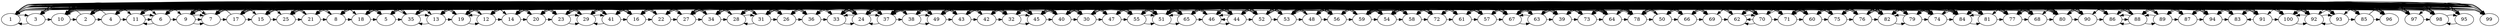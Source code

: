 // The Round Graph
digraph "1_malla_pri" {
	1 [label=1]
	2 [label=2]
	3 [label=3]
	4 [label=4]
	5 [label=5]
	6 [label=6]
	7 [label=7]
	8 [label=8]
	9 [label=9]
	10 [label=10]
	11 [label=11]
	12 [label=12]
	13 [label=13]
	14 [label=14]
	15 [label=15]
	16 [label=16]
	17 [label=17]
	18 [label=18]
	19 [label=19]
	20 [label=20]
	21 [label=21]
	22 [label=22]
	23 [label=23]
	24 [label=24]
	25 [label=25]
	26 [label=26]
	27 [label=27]
	28 [label=28]
	29 [label=29]
	30 [label=30]
	31 [label=31]
	32 [label=32]
	33 [label=33]
	34 [label=34]
	35 [label=35]
	36 [label=36]
	37 [label=37]
	38 [label=38]
	39 [label=39]
	40 [label=40]
	41 [label=41]
	42 [label=42]
	43 [label=43]
	44 [label=44]
	45 [label=45]
	46 [label=46]
	47 [label=47]
	48 [label=48]
	49 [label=49]
	50 [label=50]
	51 [label=51]
	52 [label=52]
	53 [label=53]
	54 [label=54]
	55 [label=55]
	56 [label=56]
	57 [label=57]
	58 [label=58]
	59 [label=59]
	60 [label=60]
	61 [label=61]
	62 [label=62]
	63 [label=63]
	64 [label=64]
	65 [label=65]
	66 [label=66]
	67 [label=67]
	68 [label=68]
	69 [label=69]
	70 [label=70]
	71 [label=71]
	72 [label=72]
	73 [label=73]
	74 [label=74]
	75 [label=75]
	76 [label=76]
	77 [label=77]
	78 [label=78]
	79 [label=79]
	80 [label=80]
	81 [label=81]
	82 [label=82]
	83 [label=83]
	84 [label=84]
	85 [label=85]
	86 [label=86]
	87 [label=87]
	88 [label=88]
	89 [label=89]
	90 [label=90]
	91 [label=91]
	92 [label=92]
	93 [label=93]
	94 [label=94]
	95 [label=95]
	96 [label=96]
	97 [label=97]
	98 [label=98]
	99 [label=99]
	100 [label=100]
	5 -> 57 [constraint=false]
	17 -> 25 [constraint=false]
	62 -> 46 [constraint=false]
	89 -> 32 [constraint=false]
	94 -> 70 [constraint=false]
	84 -> 79 [constraint=false]
	3 -> 81 [constraint=false]
	20 -> 11 [constraint=false]
	74 -> 4 [constraint=false]
	55 -> 73 [constraint=false]
	98 -> 87 [constraint=false]
	21 -> 42 [constraint=false]
	54 -> 67 [constraint=false]
	44 -> 40 [constraint=false]
	56 -> 59 [constraint=false]
	33 -> 64 [constraint=false]
	31 -> 28 [constraint=false]
	78 -> 80 [constraint=false]
	63 -> 23 [constraint=false]
	91 -> 75 [constraint=false]
	12 -> 99 [constraint=false]
	85 -> 24 [constraint=false]
	6 -> 15 [constraint=false]
	71 -> 10 [constraint=false]
	58 -> 92 [constraint=false]
	47 -> 57 [constraint=false]
	45 -> 1 [constraint=false]
	38 -> 83 [constraint=false]
	87 -> 71 [constraint=false]
	8 -> 41 [constraint=false]
	12 -> 14 [constraint=false]
	93 -> 86 [constraint=false]
	90 -> 89 [constraint=false]
	52 -> 7 [constraint=false]
	63 -> 39 [constraint=false]
	75 -> 2 [constraint=false]
	42 -> 32 [constraint=false]
	34 -> 10 [constraint=false]
	53 -> 74 [constraint=false]
	76 -> 18 [constraint=false]
	79 -> 96 [constraint=false]
	21 -> 44 [constraint=false]
	51 -> 40 [constraint=false]
	82 -> 3 [constraint=false]
	23 -> 46 [constraint=false]
	49 -> 50 [constraint=false]
	37 -> 85 [constraint=false]
	61 -> 60 [constraint=false]
	28 -> 65 [constraint=false]
	24 -> 97 [constraint=false]
	80 -> 17 [constraint=false]
	30 -> 4 [constraint=false]
	72 -> 35 [constraint=false]
	62 -> 6 [constraint=false]
	94 -> 66 [constraint=false]
	48 -> 68 [constraint=false]
	98 -> 19 [constraint=false]
	7 -> 35 [constraint=false]
	72 -> 74 [constraint=false]
	65 -> 46 [constraint=false]
	3 -> 47 [constraint=false]
	32 -> 15 [constraint=false]
	54 -> 30 [constraint=false]
	40 -> 7 [constraint=false]
	23 -> 44 [constraint=false]
	34 -> 71 [constraint=false]
	87 -> 48 [constraint=false]
	43 -> 74 [constraint=false]
	24 -> 66 [constraint=false]
	86 -> 100 [constraint=false]
	18 -> 27 [constraint=false]
	65 -> 59 [constraint=false]
	84 -> 26 [constraint=false]
	31 -> 61 [constraint=false]
	88 -> 50 [constraint=false]
	52 -> 38 [constraint=false]
	11 -> 83 [constraint=false]
	57 -> 8 [constraint=false]
	5 -> 80 [constraint=false]
	91 -> 79 [constraint=false]
	46 -> 78 [constraint=false]
	98 -> 77 [constraint=false]
	75 -> 9 [constraint=false]
	28 -> 33 [constraint=false]
	38 -> 2 [constraint=false]
	57 -> 49 [constraint=false]
	56 -> 98 [constraint=false]
	89 -> 45 [constraint=false]
	18 -> 55 [constraint=false]
	67 -> 84 [constraint=false]
	47 -> 32 [constraint=false]
	82 -> 62 [constraint=false]
	74 -> 99 [constraint=false]
	97 -> 78 [constraint=false]
	11 -> 21 [constraint=false]
	65 -> 80 [constraint=false]
	14 -> 71 [constraint=false]
	34 -> 6 [constraint=false]
	77 -> 60 [constraint=false]
	96 -> 30 [constraint=false]
	17 -> 40 [constraint=false]
	8 -> 61 [constraint=false]
	85 -> 50 [constraint=false]
	95 -> 13 [constraint=false]
	3 -> 19 [constraint=false]
	41 -> 26 [constraint=false]
	52 -> 88 [constraint=false]
	22 -> 93 [constraint=false]
	12 -> 23 [constraint=false]
	46 -> 86 [constraint=false]
	9 -> 83 [constraint=false]
	29 -> 100 [constraint=false]
	15 -> 25 [constraint=false]
	66 -> 28 [constraint=false]
	79 -> 27 [constraint=false]
	33 -> 64 [constraint=false]
	44 -> 92 [constraint=false]
	90 -> 58 [constraint=false]
	10 -> 53 [constraint=false]
	63 -> 91 [constraint=false]
	7 -> 59 [constraint=false]
	94 -> 75 [constraint=false]
	24 -> 43 [constraint=false]
	31 -> 5 [constraint=false]
	81 -> 39 [constraint=false]
	54 -> 87 [constraint=false]
	42 -> 69 [constraint=false]
	37 -> 51 [constraint=false]
	73 -> 16 [constraint=false]
	4 -> 70 [constraint=false]
	76 -> 35 [constraint=false]
	48 -> 32 [constraint=false]
	58 -> 7 [constraint=false]
	44 -> 94 [constraint=false]
	5 -> 11 [constraint=false]
	3 -> 23 [constraint=false]
	67 -> 95 [constraint=false]
	61 -> 86 [constraint=false]
	40 -> 14 [constraint=false]
	49 -> 6 [constraint=false]
	84 -> 78 [constraint=false]
	13 -> 87 [constraint=false]
	45 -> 74 [constraint=false]
	29 -> 50 [constraint=false]
	39 -> 2 [constraint=false]
	98 -> 88 [constraint=false]
	68 -> 26 [constraint=false]
	47 -> 55 [constraint=false]
	35 -> 93 [constraint=false]
	59 -> 57 [constraint=false]
	27 -> 65 [constraint=false]
	76 -> 92 [constraint=false]
	72 -> 1 [constraint=false]
	54 -> 82 [constraint=false]
	81 -> 38 [constraint=false]
	10 -> 41 [constraint=false]
	66 -> 31 [constraint=false]
	97 -> 4 [constraint=false]
	79 -> 89 [constraint=false]
	46 -> 30 [constraint=false]
	90 -> 75 [constraint=false]
	83 -> 37 [constraint=false]
	34 -> 25 [constraint=false]
	62 -> 28 [constraint=false]
	19 -> 17 [constraint=false]
	73 -> 53 [constraint=false]
	64 -> 56 [constraint=false]
	96 -> 71 [constraint=false]
	100 -> 24 [constraint=false]
	52 -> 85 [constraint=false]
	16 -> 15 [constraint=false]
	20 -> 51 [constraint=false]
	36 -> 91 [constraint=false]
	60 -> 77 [constraint=false]
	9 -> 42 [constraint=false]
	52 -> 33 [constraint=false]
	65 -> 20 [constraint=false]
	91 -> 56 [constraint=false]
	71 -> 40 [constraint=false]
	64 -> 97 [constraint=false]
	86 -> 45 [constraint=false]
	60 -> 75 [constraint=false]
	23 -> 69 [constraint=false]
	35 -> 85 [constraint=false]
	43 -> 17 [constraint=false]
	3 -> 90 [constraint=false]
	25 -> 94 [constraint=false]
	14 -> 82 [constraint=false]
	22 -> 80 [constraint=false]
	27 -> 65 [constraint=false]
	19 -> 66 [constraint=false]
	61 -> 83 [constraint=false]
	47 -> 84 [constraint=false]
	30 -> 45 [constraint=false]
	10 -> 2 [constraint=false]
	5 -> 36 [constraint=false]
	38 -> 12 [constraint=false]
	9 -> 7 [constraint=false]
	92 -> 16 [constraint=false]
	1 -> 34 [constraint=false]
	44 -> 41 [constraint=false]
	97 -> 29 [constraint=false]
	51 -> 18 [constraint=false]
	33 -> 11 [constraint=false]
	95 -> 93 [constraint=false]
	68 -> 59 [constraint=false]
	98 -> 48 [constraint=false]
	55 -> 37 [constraint=false]
	78 -> 8 [constraint=false]
	20 -> 86 [constraint=false]
	24 -> 39 [constraint=false]
	52 -> 53 [constraint=false]
	79 -> 96 [constraint=false]
	57 -> 54 [constraint=false]
	88 -> 50 [constraint=false]
	21 -> 62 [constraint=false]
	40 -> 46 [constraint=false]
	63 -> 99 [constraint=false]
	27 -> 95 [constraint=false]
	5 -> 65 [constraint=false]
	85 -> 40 [constraint=false]
	52 -> 63 [constraint=false]
	99 -> 73 [constraint=false]
	70 -> 49 [constraint=false]
	89 -> 67 [constraint=false]
	54 -> 31 [constraint=false]
	9 -> 81 [constraint=false]
	66 -> 69 [constraint=false]
	72 -> 62 [constraint=false]
	61 -> 41 [constraint=false]
	15 -> 82 [constraint=false]
	10 -> 35 [constraint=false]
	30 -> 47 [constraint=false]
	64 -> 55 [constraint=false]
	1 -> 14 [constraint=false]
	2 -> 51 [constraint=false]
	32 -> 8 [constraint=false]
	6 -> 44 [constraint=false]
	17 -> 36 [constraint=false]
	76 -> 39 [constraint=false]
	86 -> 56 [constraint=false]
	3 -> 75 [constraint=false]
	98 -> 9 [constraint=false]
	56 -> 14 [constraint=false]
	49 -> 82 [constraint=false]
	78 -> 61 [constraint=false]
	54 -> 5 [constraint=false]
	72 -> 67 [constraint=false]
	26 -> 39 [constraint=false]
	89 -> 62 [constraint=false]
	65 -> 52 [constraint=false]
	44 -> 73 [constraint=false]
	34 -> 68 [constraint=false]
	40 -> 23 [constraint=false]
	80 -> 50 [constraint=false]
	27 -> 41 [constraint=false]
	69 -> 2 [constraint=false]
	92 -> 87 [constraint=false]
	77 -> 84 [constraint=false]
	22 -> 36 [constraint=false]
	35 -> 71 [constraint=false]
	20 -> 4 [constraint=false]
	46 -> 1 [constraint=false]
	66 -> 19 [constraint=false]
	58 -> 45 [constraint=false]
	67 -> 56 [constraint=false]
	16 -> 9 [constraint=false]
	17 -> 20 [constraint=false]
	94 -> 63 [constraint=false]
	78 -> 76 [constraint=false]
	54 -> 30 [constraint=false]
	27 -> 97 [constraint=false]
	32 -> 51 [constraint=false]
	91 -> 45 [constraint=false]
	58 -> 28 [constraint=false]
	22 -> 66 [constraint=false]
	81 -> 93 [constraint=false]
	70 -> 46 [constraint=false]
	18 -> 57 [constraint=false]
	99 -> 41 [constraint=false]
	74 -> 48 [constraint=false]
	75 -> 84 [constraint=false]
	35 -> 89 [constraint=false]
	6 -> 49 [constraint=false]
	31 -> 43 [constraint=false]
	100 -> 5 [constraint=false]
	29 -> 72 [constraint=false]
	40 -> 69 [constraint=false]
	33 -> 7 [constraint=false]
	38 -> 52 [constraint=false]
	59 -> 98 [constraint=false]
	10 -> 13 [constraint=false]
	64 -> 80 [constraint=false]
	23 -> 71 [constraint=false]
	11 -> 37 [constraint=false]
	65 -> 88 [constraint=false]
	42 -> 3 [constraint=false]
	53 -> 83 [constraint=false]
	14 -> 24 [constraint=false]
	12 -> 2 [constraint=false]
	82 -> 73 [constraint=false]
	61 -> 79 [constraint=false]
	26 -> 47 [constraint=false]
	44 -> 1 [constraint=false]
	90 -> 19 [constraint=false]
	50 -> 95 [constraint=false]
	55 -> 92 [constraint=false]
	87 -> 68 [constraint=false]
	39 -> 96 [constraint=false]
	8 -> 4 [constraint=false]
	36 -> 62 [constraint=false]
	60 -> 34 [constraint=false]
	46 -> 19 [constraint=false]
	60 -> 44 [constraint=false]
	88 -> 100 [constraint=false]
	3 -> 41 [constraint=false]
	24 -> 53 [constraint=false]
	13 -> 35 [constraint=false]
	74 -> 73 [constraint=false]
	45 -> 40 [constraint=false]
	9 -> 32 [constraint=false]
	16 -> 70 [constraint=false]
	98 -> 63 [constraint=false]
	97 -> 87 [constraint=false]
	10 -> 72 [constraint=false]
	28 -> 6 [constraint=false]
	56 -> 64 [constraint=false]
	30 -> 54 [constraint=false]
	99 -> 1 [constraint=false]
	92 -> 86 [constraint=false]
	79 -> 31 [constraint=false]
	82 -> 36 [constraint=false]
	42 -> 52 [constraint=false]
	5 -> 71 [constraint=false]
	2 -> 39 [constraint=false]
	65 -> 94 [constraint=false]
	76 -> 84 [constraint=false]
	39 -> 92 [constraint=false]
	83 -> 4 [constraint=false]
	71 -> 29 [constraint=false]
	56 -> 22 [constraint=false]
	35 -> 98 [constraint=false]
	3 -> 69 [constraint=false]
	94 -> 38 [constraint=false]
	86 -> 6 [constraint=false]
	41 -> 36 [constraint=false]
	16 -> 28 [constraint=false]
	95 -> 55 [constraint=false]
	52 -> 11 [constraint=false]
	58 -> 91 [constraint=false]
	46 -> 89 [constraint=false]
	2 -> 26 [constraint=false]
	13 -> 68 [constraint=false]
	73 -> 27 [constraint=false]
	51 -> 72 [constraint=false]
	90 -> 32 [constraint=false]
	53 -> 97 [constraint=false]
	54 -> 77 [constraint=false]
	76 -> 47 [constraint=false]
	81 -> 67 [constraint=false]
	44 -> 25 [constraint=false]
	30 -> 63 [constraint=false]
	37 -> 61 [constraint=false]
	40 -> 65 [constraint=false]
	79 -> 44 [constraint=false]
	46 -> 96 [constraint=false]
	75 -> 3 [constraint=false]
	37 -> 66 [constraint=false]
	57 -> 35 [constraint=false]
	1 -> 16 [constraint=false]
	65 -> 19 [constraint=false]
	80 -> 18 [constraint=false]
	27 -> 47 [constraint=false]
	55 -> 87 [constraint=false]
	67 -> 14 [constraint=false]
	73 -> 59 [constraint=false]
	78 -> 60 [constraint=false]
	12 -> 10 [constraint=false]
	62 -> 49 [constraint=false]
	1 -> 41 [constraint=false]
	31 -> 33 [constraint=false]
	4 -> 65 [constraint=false]
	3 -> 29 [constraint=false]
	73 -> 59 [constraint=false]
	64 -> 94 [constraint=false]
	47 -> 25 [constraint=false]
	31 -> 88 [constraint=false]
	64 -> 7 [constraint=false]
	95 -> 42 [constraint=false]
	82 -> 28 [constraint=false]
	46 -> 84 [constraint=false]
	37 -> 34 [constraint=false]
	59 -> 98 [constraint=false]
	99 -> 87 [constraint=false]
	96 -> 71 [constraint=false]
	13 -> 41 [constraint=false]
	89 -> 72 [constraint=false]
	76 -> 83 [constraint=false]
	6 -> 81 [constraint=false]
	24 -> 85 [constraint=false]
	23 -> 15 [constraint=false]
	4 -> 51 [constraint=false]
	45 -> 44 [constraint=false]
	35 -> 60 [constraint=false]
	58 -> 78 [constraint=false]
	94 -> 90 [constraint=false]
	17 -> 55 [constraint=false]
	59 -> 78 [constraint=false]
	31 -> 71 [constraint=false]
	82 -> 2 [constraint=false]
	45 -> 10 [constraint=false]
	12 -> 70 [constraint=false]
	43 -> 29 [constraint=false]
	72 -> 24 [constraint=false]
	69 -> 32 [constraint=false]
	40 -> 77 [constraint=false]
	91 -> 14 [constraint=false]
	17 -> 99 [constraint=false]
	7 -> 51 [constraint=false]
	38 -> 49 [constraint=false]
	58 -> 96 [constraint=false]
	92 -> 3 [constraint=false]
	89 -> 87 [constraint=false]
	70 -> 30 [constraint=false]
	27 -> 100 [constraint=false]
	61 -> 41 [constraint=false]
	4 -> 95 [constraint=false]
	84 -> 35 [constraint=false]
	62 -> 59 [constraint=false]
	18 -> 65 [constraint=false]
	52 -> 56 [constraint=false]
	26 -> 25 [constraint=false]
	1 -> 68 [constraint=false]
	33 -> 55 [constraint=false]
	19 -> 39 [constraint=false]
	93 -> 42 [constraint=false]
	9 -> 12 [constraint=false]
	67 -> 63 [constraint=false]
	23 -> 8 [constraint=false]
	83 -> 60 [constraint=false]
	90 -> 53 [constraint=false]
	97 -> 98 [constraint=false]
	10 -> 16 [constraint=false]
	82 -> 81 [constraint=false]
	78 -> 2 [constraint=false]
	31 -> 94 [constraint=false]
	46 -> 44 [constraint=false]
	91 -> 82 [constraint=false]
	90 -> 67 [constraint=false]
	13 -> 42 [constraint=false]
	57 -> 27 [constraint=false]
	83 -> 40 [constraint=false]
	94 -> 1 [constraint=false]
	54 -> 10 [constraint=false]
	5 -> 38 [constraint=false]
	97 -> 77 [constraint=false]
	20 -> 66 [constraint=false]
	98 -> 60 [constraint=false]
	46 -> 68 [constraint=false]
	78 -> 44 [constraint=false]
	84 -> 35 [constraint=false]
	32 -> 88 [constraint=false]
	89 -> 14 [constraint=false]
	65 -> 37 [constraint=false]
	96 -> 72 [constraint=false]
	99 -> 75 [constraint=false]
	33 -> 30 [constraint=false]
	51 -> 80 [constraint=false]
	85 -> 19 [constraint=false]
	87 -> 16 [constraint=false]
	7 -> 26 [constraint=false]
	64 -> 86 [constraint=false]
	59 -> 58 [constraint=false]
	50 -> 61 [constraint=false]
	12 -> 53 [constraint=false]
	31 -> 34 [constraint=false]
	9 -> 49 [constraint=false]
	63 -> 8 [constraint=false]
	17 -> 21 [constraint=false]
	15 -> 39 [constraint=false]
	95 -> 56 [constraint=false]
	4 -> 11 [constraint=false]
	79 -> 41 [constraint=false]
	24 -> 22 [constraint=false]
	18 -> 2 [constraint=false]
	3 -> 36 [constraint=false]
	23 -> 93 [constraint=false]
	100 -> 62 [constraint=false]
	35 -> 28 [constraint=false]
	23 -> 51 [constraint=false]
	58 -> 30 [constraint=false]
	59 -> 82 [constraint=false]
	91 -> 60 [constraint=false]
	6 -> 19 [constraint=false]
	32 -> 1 [constraint=false]
	96 -> 100 [constraint=false]
	33 -> 27 [constraint=false]
	43 -> 7 [constraint=false]
	81 -> 49 [constraint=false]
	9 -> 80 [constraint=false]
	90 -> 22 [constraint=false]
	48 -> 95 [constraint=false]
	78 -> 77 [constraint=false]
	88 -> 86 [constraint=false]
	75 -> 98 [constraint=false]
	34 -> 38 [constraint=false]
	62 -> 46 [constraint=false]
	10 -> 36 [constraint=false]
	89 -> 62 [constraint=false]
	98 -> 67 [constraint=false]
	94 -> 91 [constraint=false]
	95 -> 35 [constraint=false]
	90 -> 31 [constraint=false]
	25 -> 60 [constraint=false]
	19 -> 12 [constraint=false]
	80 -> 51 [constraint=false]
	15 -> 87 [constraint=false]
	88 -> 32 [constraint=false]
	48 -> 49 [constraint=false]
	36 -> 39 [constraint=false]
	55 -> 72 [constraint=false]
	6 -> 16 [constraint=false]
	50 -> 77 [constraint=false]
	57 -> 34 [constraint=false]
	97 -> 29 [constraint=false]
	81 -> 13 [constraint=false]
	58 -> 82 [constraint=false]
	41 -> 10 [constraint=false]
	5 -> 43 [constraint=false]
	52 -> 7 [constraint=false]
	68 -> 54 [constraint=false]
	64 -> 18 [constraint=false]
	70 -> 53 [constraint=false]
	3 -> 37 [constraint=false]
	33 -> 92 [constraint=false]
	76 -> 21 [constraint=false]
	99 -> 47 [constraint=false]
	28 -> 93 [constraint=false]
	42 -> 23 [constraint=false]
	20 -> 75 [constraint=false]
	22 -> 85 [constraint=false]
	11 -> 86 [constraint=false]
	61 -> 2 [constraint=false]
	83 -> 84 [constraint=false]
	26 -> 78 [constraint=false]
	66 -> 1 [constraint=false]
	44 -> 73 [constraint=false]
	8 -> 71 [constraint=false]
	40 -> 63 [constraint=false]
	17 -> 79 [constraint=false]
	30 -> 27 [constraint=false]
	46 -> 45 [constraint=false]
	100 -> 9 [constraint=false]
	24 -> 14 [constraint=false]
	96 -> 56 [constraint=false]
	38 -> 59 [constraint=false]
	69 -> 65 [constraint=false]
	8 -> 96 [constraint=false]
	99 -> 44 [constraint=false]
	18 -> 34 [constraint=false]
	57 -> 1 [constraint=false]
	29 -> 3 [constraint=false]
	10 -> 43 [constraint=false]
	67 -> 71 [constraint=false]
	78 -> 72 [constraint=false]
	22 -> 33 [constraint=false]
	20 -> 62 [constraint=false]
	73 -> 26 [constraint=false]
	91 -> 24 [constraint=false]
	80 -> 12 [constraint=false]
	58 -> 25 [constraint=false]
	60 -> 49 [constraint=false]
	46 -> 17 [constraint=false]
	37 -> 11 [constraint=false]
	81 -> 54 [constraint=false]
	15 -> 30 [constraint=false]
	48 -> 97 [constraint=false]
	68 -> 35 [constraint=false]
	87 -> 59 [constraint=false]
	100 -> 89 [constraint=false]
	16 -> 88 [constraint=false]
	2 -> 69 [constraint=false]
	32 -> 85 [constraint=false]
	84 -> 86 [constraint=false]
	31 -> 83 [constraint=false]
	61 -> 14 [constraint=false]
	8 -> 49 [constraint=false]
	83 -> 37 [constraint=false]
	10 -> 23 [constraint=false]
	82 -> 29 [constraint=false]
	20 -> 89 [constraint=false]
	46 -> 70 [constraint=false]
	97 -> 52 [constraint=false]
	60 -> 96 [constraint=false]
	48 -> 56 [constraint=false]
	98 -> 53 [constraint=false]
	19 -> 35 [constraint=false]
	17 -> 42 [constraint=false]
	28 -> 51 [constraint=false]
	86 -> 15 [constraint=false]
	90 -> 41 [constraint=false]
	88 -> 57 [constraint=false]
	76 -> 100 [constraint=false]
	2 -> 3 [constraint=false]
	32 -> 75 [constraint=false]
	72 -> 22 [constraint=false]
	92 -> 30 [constraint=false]
	71 -> 80 [constraint=false]
	27 -> 69 [constraint=false]
	82 -> 34 [constraint=false]
	57 -> 9 [constraint=false]
	41 -> 55 [constraint=false]
	79 -> 28 [constraint=false]
	73 -> 93 [constraint=false]
	22 -> 81 [constraint=false]
	56 -> 32 [constraint=false]
	64 -> 45 [constraint=false]
	53 -> 20 [constraint=false]
	71 -> 39 [constraint=false]
	5 -> 80 [constraint=false]
	19 -> 48 [constraint=false]
	37 -> 24 [constraint=false]
	14 -> 76 [constraint=false]
	49 -> 13 [constraint=false]
	68 -> 44 [constraint=false]
	51 -> 94 [constraint=false]
	11 -> 16 [constraint=false]
	96 -> 35 [constraint=false]
	1 -> 47 [constraint=false]
	59 -> 75 [constraint=false]
	59 -> 35 [constraint=false]
	54 -> 17 [constraint=false]
	50 -> 30 [constraint=false]
	66 -> 90 [constraint=false]
	80 -> 77 [constraint=false]
	31 -> 71 [constraint=false]
	2 -> 5 [constraint=false]
	95 -> 29 [constraint=false]
	26 -> 46 [constraint=false]
	48 -> 69 [constraint=false]
	55 -> 91 [constraint=false]
	56 -> 100 [constraint=false]
	9 -> 67 [constraint=false]
	40 -> 75 [constraint=false]
	49 -> 82 [constraint=false]
	24 -> 20 [constraint=false]
	62 -> 33 [constraint=false]
	18 -> 64 [constraint=false]
	97 -> 43 [constraint=false]
	70 -> 3 [constraint=false]
	14 -> 72 [constraint=false]
	52 -> 34 [constraint=false]
	7 -> 81 [constraint=false]
	93 -> 98 [constraint=false]
	78 -> 11 [constraint=false]
	41 -> 88 [constraint=false]
	16 -> 22 [constraint=false]
	89 -> 65 [constraint=false]
	79 -> 99 [constraint=false]
	25 -> 96 [constraint=false]
	19 -> 6 [constraint=false]
	51 -> 65 [constraint=false]
	34 -> 68 [constraint=false]
	100 -> 41 [constraint=false]
	71 -> 17 [constraint=false]
	10 -> 24 [constraint=false]
	37 -> 2 [constraint=false]
	53 -> 76 [constraint=false]
	84 -> 81 [constraint=false]
	29 -> 44 [constraint=false]
	5 -> 87 [constraint=false]
	62 -> 47 [constraint=false]
	27 -> 12 [constraint=false]
	32 -> 99 [constraint=false]
	91 -> 82 [constraint=false]
	45 -> 33 [constraint=false]
	49 -> 22 [constraint=false]
	63 -> 11 [constraint=false]
	4 -> 38 [constraint=false]
	61 -> 66 [constraint=false]
	25 -> 21 [constraint=false]
	75 -> 97 [constraint=false]
	1 -> 89 [constraint=false]
	23 -> 40 [constraint=false]
	72 -> 83 [constraint=false]
	78 -> 59 [constraint=false]
	54 -> 67 [constraint=false]
	14 -> 9 [constraint=false]
	96 -> 60 [constraint=false]
	77 -> 98 [constraint=false]
	74 -> 20 [constraint=false]
	19 -> 85 [constraint=false]
	94 -> 58 [constraint=false]
	3 -> 90 [constraint=false]
	28 -> 55 [constraint=false]
	52 -> 70 [constraint=false]
	15 -> 39 [constraint=false]
	86 -> 36 [constraint=false]
	35 -> 95 [constraint=false]
	50 -> 93 [constraint=false]
	65 -> 21 [constraint=false]
	52 -> 69 [constraint=false]
	38 -> 28 [constraint=false]
	20 -> 23 [constraint=false]
	63 -> 89 [constraint=false]
	71 -> 79 [constraint=false]
	76 -> 86 [constraint=false]
	72 -> 94 [constraint=false]
	29 -> 87 [constraint=false]
	96 -> 6 [constraint=false]
	58 -> 53 [constraint=false]
	27 -> 54 [constraint=false]
	39 -> 75 [constraint=false]
	42 -> 73 [constraint=false]
	7 -> 47 [constraint=false]
	91 -> 88 [constraint=false]
	50 -> 55 [constraint=false]
	82 -> 64 [constraint=false]
	17 -> 90 [constraint=false]
	5 -> 60 [constraint=false]
	19 -> 35 [constraint=false]
	24 -> 14 [constraint=false]
	99 -> 83 [constraint=false]
	44 -> 84 [constraint=false]
	93 -> 92 [constraint=false]
	11 -> 3 [constraint=false]
	74 -> 13 [constraint=false]
	62 -> 49 [constraint=false]
	31 -> 45 [constraint=false]
	18 -> 95 [constraint=false]
	100 -> 37 [constraint=false]
	40 -> 2 [constraint=false]
	46 -> 15 [constraint=false]
	57 -> 41 [constraint=false]
	32 -> 36 [constraint=false]
	43 -> 67 [constraint=false]
	22 -> 70 [constraint=false]
	77 -> 30 [constraint=false]
	59 -> 51 [constraint=false]
	80 -> 4 [constraint=false]
	61 -> 81 [constraint=false]
	68 -> 1 [constraint=false]
	26 -> 25 [constraint=false]
	34 -> 12 [constraint=false]
	85 -> 97 [constraint=false]
	98 -> 56 [constraint=false]
	10 -> 8 [constraint=false]
	33 -> 48 [constraint=false]
	9 -> 78 [constraint=false]
	16 -> 66 [constraint=false]
	78 -> 73 [constraint=false]
	85 -> 5 [constraint=false]
	93 -> 1 [constraint=false]
	83 -> 28 [constraint=false]
	68 -> 32 [constraint=false]
	15 -> 69 [constraint=false]
	26 -> 92 [constraint=false]
	60 -> 89 [constraint=false]
	71 -> 38 [constraint=false]
	24 -> 22 [constraint=false]
	87 -> 16 [constraint=false]
	59 -> 53 [constraint=false]
	65 -> 41 [constraint=false]
	97 -> 10 [constraint=false]
	39 -> 20 [constraint=false]
	46 -> 36 [constraint=false]
	8 -> 42 [constraint=false]
	58 -> 81 [constraint=false]
	66 -> 14 [constraint=false]
	56 -> 2 [constraint=false]
	96 -> 94 [constraint=false]
	61 -> 98 [constraint=false]
	63 -> 51 [constraint=false]
	19 -> 52 [constraint=false]
	62 -> 50 [constraint=false]
	49 -> 47 [constraint=false]
	21 -> 31 [constraint=false]
	67 -> 4 [constraint=false]
	12 -> 6 [constraint=false]
	9 -> 27 [constraint=false]
	70 -> 72 [constraint=false]
	90 -> 100 [constraint=false]
	7 -> 44 [constraint=false]
	86 -> 88 [constraint=false]
	77 -> 80 [constraint=false]
	90 -> 24 [constraint=false]
	46 -> 81 [constraint=false]
	15 -> 83 [constraint=false]
	70 -> 77 [constraint=false]
	57 -> 67 [constraint=false]
	25 -> 7 [constraint=false]
	95 -> 49 [constraint=false]
	17 -> 39 [constraint=false]
	8 -> 60 [constraint=false]
	1 -> 68 [constraint=false]
	23 -> 66 [constraint=false]
	93 -> 85 [constraint=false]
	75 -> 76 [constraint=false]
	55 -> 98 [constraint=false]
	58 -> 48 [constraint=false]
	92 -> 96 [constraint=false]
	74 -> 5 [constraint=false]
	71 -> 38 [constraint=false]
	64 -> 36 [constraint=false]
	59 -> 68 [constraint=false]
	35 -> 32 [constraint=false]
	84 -> 78 [constraint=false]
	91 -> 51 [constraint=false]
	85 -> 62 [constraint=false]
	30 -> 86 [constraint=false]
	65 -> 93 [constraint=false]
	72 -> 56 [constraint=false]
	28 -> 6 [constraint=false]
	21 -> 78 [constraint=false]
	67 -> 47 [constraint=false]
	99 -> 45 [constraint=false]
	83 -> 46 [constraint=false]
	86 -> 6 [constraint=false]
	61 -> 66 [constraint=false]
	12 -> 19 [constraint=false]
	11 -> 39 [constraint=false]
	48 -> 71 [constraint=false]
	54 -> 81 [constraint=false]
	100 -> 33 [constraint=false]
	10 -> 43 [constraint=false]
	44 -> 2 [constraint=false]
	56 -> 8 [constraint=false]
	20 -> 58 [constraint=false]
	4 -> 24 [constraint=false]
	50 -> 32 [constraint=false]
	31 -> 77 [constraint=false]
	26 -> 22 [constraint=false]
	30 -> 85 [constraint=false]
	23 -> 5 [constraint=false]
	88 -> 66 [constraint=false]
	67 -> 53 [constraint=false]
	30 -> 58 [constraint=false]
	44 -> 52 [constraint=false]
	63 -> 78 [constraint=false]
	97 -> 54 [constraint=false]
	9 -> 39 [constraint=false]
	32 -> 17 [constraint=false]
	94 -> 69 [constraint=false]
	38 -> 23 [constraint=false]
	16 -> 81 [constraint=false]
	79 -> 74 [constraint=false]
	80 -> 51 [constraint=false]
	95 -> 40 [constraint=false]
	71 -> 64 [constraint=false]
	48 -> 26 [constraint=false]
	47 -> 98 [constraint=false]
	96 -> 87 [constraint=false]
	86 -> 11 [constraint=false]
	56 -> 7 [constraint=false]
	70 -> 57 [constraint=false]
	34 -> 46 [constraint=false]
	47 -> 95 [constraint=false]
	66 -> 71 [constraint=false]
	40 -> 10 [constraint=false]
	57 -> 54 [constraint=false]
	51 -> 94 [constraint=false]
	16 -> 38 [constraint=false]
	100 -> 75 [constraint=false]
	30 -> 41 [constraint=false]
	98 -> 39 [constraint=false]
	92 -> 12 [constraint=false]
	43 -> 82 [constraint=false]
	97 -> 6 [constraint=false]
	55 -> 5 [constraint=false]
	63 -> 35 [constraint=false]
	26 -> 22 [constraint=false]
	42 -> 93 [constraint=false]
	50 -> 15 [constraint=false]
	53 -> 68 [constraint=false]
	83 -> 31 [constraint=false]
	46 -> 87 [constraint=false]
	18 -> 56 [constraint=false]
	27 -> 34 [constraint=false]
	78 -> 76 [constraint=false]
	90 -> 13 [constraint=false]
	48 -> 7 [constraint=false]
	25 -> 1 [constraint=false]
	64 -> 37 [constraint=false]
	19 -> 44 [constraint=false]
	89 -> 61 [constraint=false]
	49 -> 8 [constraint=false]
	14 -> 96 [constraint=false]
	86 -> 65 [constraint=false]
	2 -> 59 [constraint=false]
	70 -> 3 [constraint=false]
	23 -> 77 [constraint=false]
	9 -> 72 [constraint=false]
	17 -> 81 [constraint=false]
	91 -> 73 [constraint=false]
	52 -> 32 [constraint=false]
	67 -> 58 [constraint=false]
	64 -> 95 [constraint=false]
	2 -> 80 [constraint=false]
	45 -> 23 [constraint=false]
	9 -> 67 [constraint=false]
	18 -> 56 [constraint=false]
	81 -> 31 [constraint=false]
	83 -> 70 [constraint=false]
	37 -> 38 [constraint=false]
	16 -> 71 [constraint=false]
	8 -> 47 [constraint=false]
	72 -> 46 [constraint=false]
	41 -> 67 [constraint=false]
	75 -> 23 [constraint=false]
	58 -> 83 [constraint=false]
	70 -> 29 [constraint=false]
	56 -> 33 [constraint=false]
	32 -> 45 [constraint=false]
	77 -> 9 [constraint=false]
	95 -> 21 [constraint=false]
	22 -> 1 [constraint=false]
	15 -> 93 [constraint=false]
	98 -> 79 [constraint=false]
	69 -> 43 [constraint=false]
	54 -> 80 [constraint=false]
	60 -> 48 [constraint=false]
	65 -> 74 [constraint=false]
	71 -> 27 [constraint=false]
	37 -> 12 [constraint=false]
	81 -> 84 [constraint=false]
	40 -> 87 [constraint=false]
	10 -> 97 [constraint=false]
	18 -> 17 [constraint=false]
	61 -> 94 [constraint=false]
	20 -> 53 [constraint=false]
	89 -> 78 [constraint=false]
	68 -> 62 [constraint=false]
	66 -> 30 [constraint=false]
	8 -> 35 [constraint=false]
	26 -> 36 [constraint=false]
	24 -> 50 [constraint=false]
	6 -> 11 [constraint=false]
	88 -> 47 [constraint=false]
	100 -> 86 [constraint=false]
	96 -> 92 [constraint=false]
	25 -> 51 [constraint=false]
	7 -> 99 [constraint=false]
	52 -> 31 [constraint=false]
	82 -> 44 [constraint=false]
	90 -> 91 [constraint=false]
	73 -> 28 [constraint=false]
	5 -> 63 [constraint=false]
	64 -> 4 [constraint=false]
	57 -> 85 [constraint=false]
	38 -> 49 [constraint=false]
	55 -> 19 [constraint=false]
	40 -> 10 [constraint=false]
	12 -> 24 [constraint=false]
	92 -> 43 [constraint=false]
	25 -> 37 [constraint=false]
	23 -> 6 [constraint=false]
	20 -> 99 [constraint=false]
	2 -> 63 [constraint=false]
	21 -> 7 [constraint=false]
	67 -> 84 [constraint=false]
	97 -> 46 [constraint=false]
	73 -> 64 [constraint=false]
	9 -> 58 [constraint=false]
	31 -> 62 [constraint=false]
	96 -> 72 [constraint=false]
	77 -> 17 [constraint=false]
	34 -> 41 [constraint=false]
	95 -> 8 [constraint=false]
	49 -> 33 [constraint=false]
	65 -> 3 [constraint=false]
	51 -> 5 [constraint=false]
	86 -> 47 [constraint=false]
	88 -> 90 [constraint=false]
	36 -> 28 [constraint=false]
	98 -> 59 [constraint=false]
	32 -> 45 [constraint=false]
	71 -> 56 [constraint=false]
	70 -> 22 [constraint=false]
	39 -> 1 [constraint=false]
	50 -> 52 [constraint=false]
	26 -> 76 [constraint=false]
	18 -> 57 [constraint=false]
	100 -> 87 [constraint=false]
	80 -> 79 [constraint=false]
	19 -> 68 [constraint=false]
	66 -> 29 [constraint=false]
	81 -> 83 [constraint=false]
	16 -> 11 [constraint=false]
	13 -> 4 [constraint=false]
	78 -> 75 [constraint=false]
	14 -> 74 [constraint=false]
	38 -> 55 [constraint=false]
	35 -> 69 [constraint=false]
	91 -> 15 [constraint=false]
	39 -> 33 [constraint=false]
	95 -> 32 [constraint=false]
	100 -> 88 [constraint=false]
	48 -> 57 [constraint=false]
	44 -> 96 [constraint=false]
	61 -> 31 [constraint=false]
	10 -> 64 [constraint=false]
	76 -> 94 [constraint=false]
	30 -> 97 [constraint=false]
	69 -> 41 [constraint=false]
	75 -> 24 [constraint=false]
	29 -> 81 [constraint=false]
	28 -> 59 [constraint=false]
	63 -> 73 [constraint=false]
	99 -> 82 [constraint=false]
	62 -> 54 [constraint=false]
	55 -> 4 [constraint=false]
	80 -> 51 [constraint=false]
	14 -> 90 [constraint=false]
	5 -> 89 [constraint=false]
	6 -> 20 [constraint=false]
	52 -> 36 [constraint=false]
	21 -> 66 [constraint=false]
	2 -> 71 [constraint=false]
	84 -> 34 [constraint=false]
	60 -> 67 [constraint=false]
	12 -> 11 [constraint=false]
	37 -> 18 [constraint=false]
	35 -> 53 [constraint=false]
	46 -> 68 [constraint=false]
	43 -> 45 [constraint=false]
	79 -> 50 [constraint=false]
	85 -> 7 [constraint=false]
	42 -> 87 [constraint=false]
	9 -> 83 [constraint=false]
	78 -> 13 [constraint=false]
	16 -> 23 [constraint=false]
	91 -> 49 [constraint=false]
	92 -> 15 [constraint=false]
	98 -> 3 [constraint=false]
	58 -> 22 [constraint=false]
	56 -> 17 [constraint=false]
	37 -> 78 [constraint=false]
	83 -> 84 [constraint=false]
	71 -> 94 [constraint=false]
	1 -> 28 [constraint=false]
	67 -> 44 [constraint=false]
	87 -> 3 [constraint=false]
	71 -> 9 [constraint=false]
	7 -> 22 [constraint=false]
	24 -> 92 [constraint=false]
	51 -> 84 [constraint=false]
	68 -> 76 [constraint=false]
	56 -> 40 [constraint=false]
	11 -> 88 [constraint=false]
	25 -> 4 [constraint=false]
	79 -> 90 [constraint=false]
	29 -> 86 [constraint=false]
	32 -> 55 [constraint=false]
	99 -> 27 [constraint=false]
	5 -> 93 [constraint=false]
	100 -> 1 [constraint=false]
	54 -> 47 [constraint=false]
	34 -> 20 [constraint=false]
	96 -> 80 [constraint=false]
	69 -> 52 [constraint=false]
	45 -> 74 [constraint=false]
	31 -> 72 [constraint=false]
	49 -> 17 [constraint=false]
	56 -> 3 [constraint=false]
	32 -> 1 [constraint=false]
	46 -> 47 [constraint=false]
	94 -> 2 [constraint=false]
	26 -> 11 [constraint=false]
	80 -> 90 [constraint=false]
	59 -> 40 [constraint=false]
	49 -> 87 [constraint=false]
	51 -> 24 [constraint=false]
	66 -> 78 [constraint=false]
	4 -> 99 [constraint=false]
	53 -> 75 [constraint=false]
	97 -> 62 [constraint=false]
	22 -> 14 [constraint=false]
	75 -> 83 [constraint=false]
	4 -> 76 [constraint=false]
	41 -> 16 [constraint=false]
	48 -> 79 [constraint=false]
	10 -> 23 [constraint=false]
	53 -> 50 [constraint=false]
	13 -> 84 [constraint=false]
	5 -> 86 [constraint=false]
	55 -> 9 [constraint=false]
	24 -> 11 [constraint=false]
	52 -> 70 [constraint=false]
	1 -> 44 [constraint=false]
	34 -> 28 [constraint=false]
	73 -> 99 [constraint=false]
	38 -> 96 [constraint=false]
	98 -> 89 [constraint=false]
	16 -> 30 [constraint=false]
	27 -> 95 [constraint=false]
	62 -> 22 [constraint=false]
	52 -> 21 [constraint=false]
	57 -> 87 [constraint=false]
	55 -> 66 [constraint=false]
	73 -> 42 [constraint=false]
	26 -> 6 [constraint=false]
	10 -> 82 [constraint=false]
	71 -> 51 [constraint=false]
	81 -> 48 [constraint=false]
	64 -> 32 [constraint=false]
	58 -> 46 [constraint=false]
	12 -> 4 [constraint=false]
	47 -> 56 [constraint=false]
	40 -> 97 [constraint=false]
	19 -> 88 [constraint=false]
	11 -> 74 [constraint=false]
	31 -> 15 [constraint=false]
	54 -> 28 [constraint=false]
	96 -> 77 [constraint=false]
	84 -> 99 [constraint=false]
	35 -> 18 [constraint=false]
	38 -> 8 [constraint=false]
	91 -> 36 [constraint=false]
	100 -> 5 [constraint=false]
	63 -> 75 [constraint=false]
	70 -> 76 [constraint=false]
	69 -> 50 [constraint=false]
	68 -> 94 [constraint=false]
	59 -> 24 [constraint=false]
	37 -> 1 [constraint=false]
	79 -> 92 [constraint=false]
	34 -> 20 [constraint=false]
	61 -> 93 [constraint=false]
	25 -> 39 [constraint=false]
	7 -> 78 [constraint=false]
	53 -> 72 [constraint=false]
	13 -> 45 [constraint=false]
	90 -> 86 [constraint=false]
	43 -> 33 [constraint=false]
	60 -> 49 [constraint=false]
	65 -> 89 [constraint=false]
	98 -> 44 [constraint=false]
	14 -> 83 [constraint=false]
	88 -> 31 [constraint=false]
	5 -> 4 [constraint=false]
	44 -> 56 [constraint=false]
	43 -> 79 [constraint=false]
	28 -> 38 [constraint=false]
	61 -> 42 [constraint=false]
	94 -> 29 [constraint=false]
	22 -> 9 [constraint=false]
	92 -> 90 [constraint=false]
	13 -> 45 [constraint=false]
	8 -> 63 [constraint=false]
	75 -> 72 [constraint=false]
	85 -> 54 [constraint=false]
	93 -> 80 [constraint=false]
	69 -> 62 [constraint=false]
	41 -> 7 [constraint=false]
	68 -> 17 [constraint=false]
	11 -> 6 [constraint=false]
	35 -> 100 [constraint=false]
	87 -> 27 [constraint=false]
	40 -> 30 [constraint=false]
	3 -> 1 [constraint=false]
	78 -> 50 [constraint=false]
	64 -> 37 [constraint=false]
	47 -> 99 [constraint=false]
	77 -> 23 [constraint=false]
	98 -> 24 [constraint=false]
	16 -> 91 [constraint=false]
	36 -> 81 [constraint=false]
	2 -> 66 [constraint=false]
	33 -> 76 [constraint=false]
	25 -> 86 [constraint=false]
	82 -> 73 [constraint=false]
	65 -> 70 [constraint=false]
	34 -> 57 [constraint=false]
	84 -> 21 [constraint=false]
	49 -> 71 [constraint=false]
	53 -> 58 [constraint=false]
	14 -> 46 [constraint=false]
	52 -> 83 [constraint=false]
	11 -> 36 [constraint=false]
	57 -> 54 [constraint=false]
	25 -> 32 [constraint=false]
	68 -> 37 [constraint=false]
	40 -> 77 [constraint=false]
	75 -> 17 [constraint=false]
	87 -> 18 [constraint=false]
	30 -> 43 [constraint=false]
	12 -> 56 [constraint=false]
	82 -> 45 [constraint=false]
	65 -> 27 [constraint=false]
	60 -> 10 [constraint=false]
	12 -> 100 [constraint=false]
	65 -> 3 [constraint=false]
	55 -> 96 [constraint=false]
	58 -> 75 [constraint=false]
	7 -> 17 [constraint=false]
	49 -> 66 [constraint=false]
	44 -> 11 [constraint=false]
	8 -> 85 [constraint=false]
	78 -> 32 [constraint=false]
	50 -> 19 [constraint=false]
	61 -> 57 [constraint=false]
	81 -> 73 [constraint=false]
	5 -> 47 [constraint=false]
	86 -> 64 [constraint=false]
	27 -> 52 [constraint=false]
	53 -> 28 [constraint=false]
	56 -> 70 [constraint=false]
	9 -> 33 [constraint=false]
	13 -> 1 [constraint=false]
	41 -> 43 [constraint=false]
	71 -> 62 [constraint=false]
	36 -> 51 [constraint=false]
	92 -> 48 [constraint=false]
	30 -> 84 [constraint=false]
	45 -> 17 [constraint=false]
	39 -> 8 [constraint=false]
	42 -> 70 [constraint=false]
	98 -> 71 [constraint=false]
	86 -> 1 [constraint=false]
	4 -> 40 [constraint=false]
	85 -> 48 [constraint=false]
	78 -> 63 [constraint=false]
	44 -> 38 [constraint=false]
	26 -> 83 [constraint=false]
	64 -> 9 [constraint=false]
	43 -> 91 [constraint=false]
	23 -> 29 [constraint=false]
	74 -> 99 [constraint=false]
	12 -> 35 [constraint=false]
	1 -> 72 [constraint=false]
	37 -> 3 [constraint=false]
	52 -> 31 [constraint=false]
	100 -> 22 [constraint=false]
	68 -> 39 [constraint=false]
	12 -> 45 [constraint=false]
	94 -> 20 [constraint=false]
	67 -> 97 [constraint=false]
	69 -> 38 [constraint=false]
	21 -> 36 [constraint=false]
	66 -> 8 [constraint=false]
	35 -> 25 [constraint=false]
	14 -> 27 [constraint=false]
	11 -> 90 [constraint=false]
	76 -> 28 [constraint=false]
	34 -> 42 [constraint=false]
	81 -> 24 [constraint=false]
	59 -> 54 [constraint=false]
	49 -> 43 [constraint=false]
	74 -> 47 [constraint=false]
	4 -> 32 [constraint=false]
	23 -> 44 [constraint=false]
	55 -> 85 [constraint=false]
	58 -> 29 [constraint=false]
	88 -> 71 [constraint=false]
	51 -> 2 [constraint=false]
	19 -> 61 [constraint=false]
	93 -> 89 [constraint=false]
	57 -> 84 [constraint=false]
	73 -> 33 [constraint=false]
	78 -> 95 [constraint=false]
	60 -> 91 [constraint=false]
	41 -> 17 [constraint=false]
	64 -> 48 [constraint=false]
	86 -> 7 [constraint=false]
	53 -> 83 [constraint=false]
	87 -> 63 [constraint=false]
	30 -> 9 [constraint=false]
	62 -> 18 [constraint=false]
	56 -> 10 [constraint=false]
	50 -> 92 [constraint=false]
	70 -> 79 [constraint=false]
	46 -> 40 [constraint=false]
	80 -> 96 [constraint=false]
	82 -> 5 [constraint=false]
	75 -> 98 [constraint=false]
	16 -> 77 [constraint=false]
	65 -> 26 [constraint=false]
	86 -> 13 [constraint=false]
	18 -> 53 [constraint=false]
	70 -> 52 [constraint=false]
	77 -> 78 [constraint=false]
	29 -> 90 [constraint=false]
	84 -> 92 [constraint=false]
	67 -> 41 [constraint=false]
	54 -> 22 [constraint=false]
	6 -> 2 [constraint=false]
	27 -> 73 [constraint=false]
	68 -> 80 [constraint=false]
	35 -> 32 [constraint=false]
	58 -> 99 [constraint=false]
	63 -> 96 [constraint=false]
	23 -> 83 [constraint=false]
	33 -> 10 [constraint=false]
	100 -> 89 [constraint=false]
	8 -> 62 [constraint=false]
	24 -> 48 [constraint=false]
	44 -> 82 [constraint=false]
	39 -> 93 [constraint=false]
	1 -> 7 [constraint=false]
	57 -> 75 [constraint=false]
	50 -> 34 [constraint=false]
	74 -> 25 [constraint=false]
	87 -> 94 [constraint=false]
	37 -> 64 [constraint=false]
	43 -> 42 [constraint=false]
	19 -> 71 [constraint=false]
	21 -> 28 [constraint=false]
	17 -> 15 [constraint=false]
	20 -> 31 [constraint=false]
	95 -> 98 [constraint=false]
	88 -> 66 [constraint=false]
	45 -> 26 [constraint=false]
	38 -> 61 [constraint=false]
	12 -> 4 [constraint=false]
	79 -> 56 [constraint=false]
	65 -> 16 [constraint=false]
	81 -> 9 [constraint=false]
	59 -> 49 [constraint=false]
	46 -> 5 [constraint=false]
	3 -> 60 [constraint=false]
	76 -> 51 [constraint=false]
	69 -> 40 [constraint=false]
	73 -> 27 [constraint=false]
	97 -> 13 [constraint=false]
	100 -> 23 [constraint=false]
	25 -> 61 [constraint=false]
	95 -> 33 [constraint=false]
	6 -> 37 [constraint=false]
	10 -> 34 [constraint=false]
	66 -> 58 [constraint=false]
	52 -> 56 [constraint=false]
	99 -> 90 [constraint=false]
	60 -> 94 [constraint=false]
	8 -> 2 [constraint=false]
	35 -> 57 [constraint=false]
	84 -> 5 [constraint=false]
	50 -> 3 [constraint=false]
	63 -> 1 [constraint=false]
	55 -> 51 [constraint=false]
	68 -> 83 [constraint=false]
	29 -> 44 [constraint=false]
	75 -> 62 [constraint=false]
	80 -> 18 [constraint=false]
	40 -> 67 [constraint=false]
	82 -> 4 [constraint=false]
	9 -> 28 [constraint=false]
	30 -> 96 [constraint=false]
	89 -> 53 [constraint=false]
	92 -> 76 [constraint=false]
	47 -> 81 [constraint=false]
	59 -> 88 [constraint=false]
	31 -> 21 [constraint=false]
	42 -> 87 [constraint=false]
	45 -> 36 [constraint=false]
	32 -> 62 [constraint=false]
	65 -> 47 [constraint=false]
	84 -> 38 [constraint=false]
	28 -> 41 [constraint=false]
	15 -> 42 [constraint=false]
	19 -> 69 [constraint=false]
	57 -> 53 [constraint=false]
	48 -> 16 [constraint=false]
	74 -> 21 [constraint=false]
	22 -> 92 [constraint=false]
	9 -> 89 [constraint=false]
	43 -> 95 [constraint=false]
	94 -> 12 [constraint=false]
	37 -> 40 [constraint=false]
	76 -> 39 [constraint=false]
	1 -> 20 [constraint=false]
	17 -> 10 [constraint=false]
	97 -> 44 [constraint=false]
	36 -> 88 [constraint=false]
	81 -> 25 [constraint=false]
	7 -> 54 [constraint=false]
	72 -> 71 [constraint=false]
	6 -> 35 [constraint=false]
	11 -> 66 [constraint=false]
	8 -> 91 [constraint=false]
	13 -> 70 [constraint=false]
	18 -> 67 [constraint=false]
	98 -> 82 [constraint=false]
	86 -> 55 [constraint=false]
	64 -> 33 [constraint=false]
	23 -> 14 [constraint=false]
	46 -> 73 [constraint=false]
	93 -> 4 [constraint=false]
	45 -> 68 [constraint=false]
	87 -> 77 [constraint=false]
	3 -> 52 [constraint=false]
	75 -> 24 [constraint=false]
	2 -> 51 [constraint=false]
	78 -> 99 [constraint=false]
	61 -> 63 [constraint=false]
	30 -> 92 [constraint=false]
	38 -> 54 [constraint=false]
	17 -> 68 [constraint=false]
	71 -> 33 [constraint=false]
	31 -> 52 [constraint=false]
	62 -> 67 [constraint=false]
	47 -> 2 [constraint=false]
	59 -> 7 [constraint=false]
	63 -> 97 [constraint=false]
	91 -> 43 [constraint=false]
	45 -> 73 [constraint=false]
	62 -> 55 [constraint=false]
	69 -> 87 [constraint=false]
	54 -> 3 [constraint=false]
	77 -> 89 [constraint=false]
	91 -> 100 [constraint=false]
	30 -> 8 [constraint=false]
	70 -> 84 [constraint=false]
	23 -> 2 [constraint=false]
	75 -> 86 [constraint=false]
	29 -> 93 [constraint=false]
	5 -> 35 [constraint=false]
	41 -> 46 [constraint=false]
	66 -> 72 [constraint=false]
	67 -> 76 [constraint=false]
	58 -> 56 [constraint=false]
	14 -> 20 [constraint=false]
	18 -> 5 [constraint=false]
	12 -> 89 [constraint=false]
	17 -> 60 [constraint=false]
	16 -> 45 [constraint=false]
	2 -> 62 [constraint=false]
	74 -> 90 [constraint=false]
	43 -> 79 [constraint=false]
	40 -> 48 [constraint=false]
	68 -> 31 [constraint=false]
	44 -> 62 [constraint=false]
	88 -> 27 [constraint=false]
	41 -> 73 [constraint=false]
	69 -> 11 [constraint=false]
	17 -> 28 [constraint=false]
	98 -> 95 [constraint=false]
	34 -> 16 [constraint=false]
	78 -> 22 [constraint=false]
	35 -> 25 [constraint=false]
	64 -> 92 [constraint=false]
	14 -> 86 [constraint=false]
	79 -> 97 [constraint=false]
	37 -> 93 [constraint=false]
	10 -> 100 [constraint=false]
	80 -> 32 [constraint=false]
	70 -> 71 [constraint=false]
	84 -> 22 [constraint=false]
	51 -> 33 [constraint=false]
	81 -> 77 [constraint=false]
	57 -> 32 [constraint=false]
	82 -> 3 [constraint=false]
	59 -> 69 [constraint=false]
	1 -> 29 [constraint=false]
	40 -> 17 [constraint=false]
	95 -> 6 [constraint=false]
	31 -> 48 [constraint=false]
	8 -> 18 [constraint=false]
	36 -> 44 [constraint=false]
	60 -> 34 [constraint=false]
	49 -> 67 [constraint=false]
	2 -> 35 [constraint=false]
	9 -> 7 [constraint=false]
	76 -> 30 [constraint=false]
	49 -> 89 [constraint=false]
	57 -> 42 [constraint=false]
	66 -> 11 [constraint=false]
	75 -> 90 [constraint=false]
	83 -> 27 [constraint=false]
	58 -> 31 [constraint=false]
	36 -> 23 [constraint=false]
	20 -> 52 [constraint=false]
	85 -> 46 [constraint=false]
	7 -> 44 [constraint=false]
	94 -> 38 [constraint=false]
	95 -> 28 [constraint=false]
	71 -> 51 [constraint=false]
	9 -> 53 [constraint=false]
	17 -> 55 [constraint=false]
	14 -> 62 [constraint=false]
	50 -> 69 [constraint=false]
	1 -> 6 [constraint=false]
	34 -> 48 [constraint=false]
	92 -> 84 [constraint=false]
	80 -> 2 [constraint=false]
	47 -> 4 [constraint=false]
	97 -> 74 [constraint=false]
	63 -> 18 [constraint=false]
	16 -> 8 [constraint=false]
	35 -> 43 [constraint=false]
	78 -> 61 [constraint=false]
	29 -> 59 [constraint=false]
	3 -> 24 [constraint=false]
	5 -> 10 [constraint=false]
	21 -> 56 [constraint=false]
	81 -> 15 [constraint=false]
	86 -> 79 [constraint=false]
	100 -> 98 [constraint=false]
	19 -> 41 [constraint=false]
	82 -> 26 [constraint=false]
	13 -> 54 [constraint=false]
	72 -> 45 [constraint=false]
	37 -> 40 [constraint=false]
	67 -> 93 [constraint=false]
	65 -> 25 [constraint=false]
	5 -> 39 [constraint=false]
	31 -> 97 [constraint=false]
	4 -> 18 [constraint=false]
	27 -> 20 [constraint=false]
	87 -> 45 [constraint=false]
	58 -> 86 [constraint=false]
	60 -> 28 [constraint=false]
	42 -> 71 [constraint=false]
	63 -> 12 [constraint=false]
	10 -> 16 [constraint=false]
	55 -> 94 [constraint=false]
	80 -> 79 [constraint=false]
	23 -> 7 [constraint=false]
	53 -> 37 [constraint=false]
	84 -> 54 [constraint=false]
	88 -> 68 [constraint=false]
	46 -> 98 [constraint=false]
	52 -> 95 [constraint=false]
	65 -> 64 [constraint=false]
	40 -> 67 [constraint=false]
	81 -> 30 [constraint=false]
	44 -> 14 [constraint=false]
	25 -> 62 [constraint=false]
	21 -> 48 [constraint=false]
	96 -> 66 [constraint=false]
	17 -> 9 [constraint=false]
	56 -> 24 [constraint=false]
	78 -> 59 [constraint=false]
	93 -> 32 [constraint=false]
	61 -> 13 [constraint=false]
	22 -> 6 [constraint=false]
	35 -> 91 [constraint=false]
	11 -> 50 [constraint=false]
	35 -> 65 [constraint=false]
	55 -> 62 [constraint=false]
	60 -> 16 [constraint=false]
	56 -> 13 [constraint=false]
	70 -> 81 [constraint=false]
	86 -> 41 [constraint=false]
	72 -> 21 [constraint=false]
	5 -> 10 [constraint=false]
	59 -> 68 [constraint=false]
	90 -> 67 [constraint=false]
	79 -> 38 [constraint=false]
	2 -> 88 [constraint=false]
	20 -> 1 [constraint=false]
	77 -> 14 [constraint=false]
	40 -> 19 [constraint=false]
	97 -> 84 [constraint=false]
	28 -> 78 [constraint=false]
	80 -> 82 [constraint=false]
	66 -> 36 [constraint=false]
	91 -> 71 [constraint=false]
	72 -> 40 [constraint=false]
	25 -> 81 [constraint=false]
	11 -> 85 [constraint=false]
	60 -> 55 [constraint=false]
	91 -> 17 [constraint=false]
	50 -> 67 [constraint=false]
	48 -> 8 [constraint=false]
	77 -> 96 [constraint=false]
	16 -> 9 [constraint=false]
	78 -> 84 [constraint=false]
	51 -> 99 [constraint=false]
	82 -> 12 [constraint=false]
	74 -> 94 [constraint=false]
	94 -> 5 [constraint=false]
	6 -> 78 [constraint=false]
	99 -> 31 [constraint=false]
	19 -> 32 [constraint=false]
	9 -> 79 [constraint=false]
	53 -> 43 [constraint=false]
	23 -> 76 [constraint=false]
	22 -> 27 [constraint=false]
	71 -> 88 [constraint=false]
	4 -> 46 [constraint=false]
	20 -> 90 [constraint=false]
	18 -> 56 [constraint=false]
	59 -> 81 [constraint=false]
	83 -> 41 [constraint=false]
	65 -> 37 [constraint=false]
	82 -> 15 [constraint=false]
	52 -> 60 [constraint=false]
	85 -> 91 [constraint=false]
	66 -> 67 [constraint=false]
	28 -> 2 [constraint=false]
	12 -> 23 [constraint=false]
	42 -> 100 [constraint=false]
	44 -> 46 [constraint=false]
	69 -> 71 [constraint=false]
	89 -> 48 [constraint=false]
	88 -> 86 [constraint=false]
	43 -> 91 [constraint=false]
	84 -> 75 [constraint=false]
	32 -> 29 [constraint=false]
	52 -> 14 [constraint=false]
	17 -> 35 [constraint=false]
	54 -> 58 [constraint=false]
	73 -> 77 [constraint=false]
	2 -> 66 [constraint=false]
	90 -> 19 [constraint=false]
	3 -> 10 [constraint=false]
	79 -> 34 [constraint=false]
	45 -> 81 [constraint=false]
	65 -> 41 [constraint=false]
	93 -> 74 [constraint=false]
	94 -> 36 [constraint=false]
	97 -> 16 [constraint=false]
	7 -> 1 [constraint=false]
	80 -> 92 [constraint=false]
	38 -> 51 [constraint=false]
	26 -> 82 [constraint=false]
	99 -> 50 [constraint=false]
	95 -> 72 [constraint=false]
	9 -> 22 [constraint=false]
	18 -> 76 [constraint=false]
	5 -> 4 [constraint=false]
	37 -> 78 [constraint=false]
	21 -> 8 [constraint=false]
	60 -> 61 [constraint=false]
	27 -> 68 [constraint=false]
	33 -> 24 [constraint=false]
	56 -> 53 [constraint=false]
	83 -> 47 [constraint=false]
	70 -> 62 [constraint=false]
	11 -> 6 [constraint=false]
	98 -> 39 [constraint=false]
	59 -> 25 [constraint=false]
	13 -> 40 [constraint=false]
	96 -> 49 [constraint=false]
	34 -> 66 [constraint=false]
	59 -> 10 [constraint=false]
	13 -> 29 [constraint=false]
	17 -> 23 [constraint=false]
	15 -> 39 [constraint=false]
	86 -> 18 [constraint=false]
	45 -> 53 [constraint=false]
	46 -> 72 [constraint=false]
	42 -> 60 [constraint=false]
	77 -> 83 [constraint=false]
	63 -> 96 [constraint=false]
	26 -> 64 [constraint=false]
	3 -> 49 [constraint=false]
	8 -> 36 [constraint=false]
	93 -> 73 [constraint=false]
	67 -> 31 [constraint=false]
	88 -> 28 [constraint=false]
	91 -> 87 [constraint=false]
	11 -> 70 [constraint=false]
	33 -> 35 [constraint=false]
	2 -> 99 [constraint=false]
	71 -> 57 [constraint=false]
	48 -> 92 [constraint=false]
	97 -> 12 [constraint=false]
	85 -> 1 [constraint=false]
	94 -> 19 [constraint=false]
	41 -> 24 [constraint=false]
	25 -> 56 [constraint=false]
	65 -> 84 [constraint=false]
	16 -> 62 [constraint=false]
	58 -> 74 [constraint=false]
	30 -> 51 [constraint=false]
	82 -> 81 [constraint=false]
	32 -> 47 [constraint=false]
	90 -> 7 [constraint=false]
	95 -> 80 [constraint=false]
	52 -> 27 [constraint=false]
	21 -> 6 [constraint=false]
	69 -> 47 [constraint=false]
	54 -> 55 [constraint=false]
	78 -> 21 [constraint=false]
	24 -> 93 [constraint=false]
	31 -> 34 [constraint=false]
	88 -> 76 [constraint=false]
	36 -> 80 [constraint=false]
	98 -> 81 [constraint=false]
	9 -> 74 [constraint=false]
	86 -> 43 [constraint=false]
	84 -> 96 [constraint=false]
	62 -> 12 [constraint=false]
	49 -> 60 [constraint=false]
	92 -> 72 [constraint=false]
	56 -> 97 [constraint=false]
	40 -> 10 [constraint=false]
	50 -> 59 [constraint=false]
	91 -> 15 [constraint=false]
	33 -> 23 [constraint=false]
	64 -> 45 [constraint=false]
	38 -> 75 [constraint=false]
	3 -> 58 [constraint=false]
	67 -> 35 [constraint=false]
	68 -> 8 [constraint=false]
	83 -> 44 [constraint=false]
	30 -> 16 [constraint=false]
	39 -> 29 [constraint=false]
	85 -> 6 [constraint=false]
	7 -> 99 [constraint=false]
	5 -> 90 [constraint=false]
	61 -> 27 [constraint=false]
	14 -> 22 [constraint=false]
	25 -> 2 [constraint=false]
	41 -> 20 [constraint=false]
	82 -> 57 [constraint=false]
	28 -> 65 [constraint=false]
	81 -> 44 [constraint=false]
	42 -> 52 [constraint=false]
	25 -> 69 [constraint=false]
	80 -> 32 [constraint=false]
	74 -> 73 [constraint=false]
	55 -> 89 [constraint=false]
	53 -> 48 [constraint=false]
	31 -> 57 [constraint=false]
	28 -> 52 [constraint=false]
	6 -> 9 [constraint=false]
	22 -> 83 [constraint=false]
	64 -> 29 [constraint=false]
	36 -> 5 [constraint=false]
	15 -> 66 [constraint=false]
	77 -> 69 [constraint=false]
	84 -> 95 [constraint=false]
	51 -> 94 [constraint=false]
	88 -> 21 [constraint=false]
	42 -> 100 [constraint=false]
	14 -> 19 [constraint=false]
	63 -> 67 [constraint=false]
	16 -> 65 [constraint=false]
	41 -> 13 [constraint=false]
	27 -> 37 [constraint=false]
	17 -> 30 [constraint=false]
	98 -> 47 [constraint=false]
	4 -> 70 [constraint=false]
	92 -> 45 [constraint=false]
	40 -> 7 [constraint=false]
	1 -> 61 [constraint=false]
	25 -> 87 [constraint=false]
	75 -> 24 [constraint=false]
	23 -> 50 [constraint=false]
	76 -> 82 [constraint=false]
	43 -> 96 [constraint=false]
	68 -> 56 [constraint=false]
	84 -> 41 [constraint=false]
	24 -> 55 [constraint=false]
	99 -> 56 [constraint=false]
	50 -> 92 [constraint=false]
	97 -> 57 [constraint=false]
	59 -> 18 [constraint=false]
	36 -> 33 [constraint=false]
	85 -> 68 [constraint=false]
	73 -> 19 [constraint=false]
	78 -> 79 [constraint=false]
	15 -> 82 [constraint=false]
	29 -> 8 [constraint=false]
	80 -> 11 [constraint=false]
	14 -> 26 [constraint=false]
	93 -> 32 [constraint=false]
	43 -> 2 [constraint=false]
	35 -> 31 [constraint=false]
	51 -> 16 [constraint=false]
	27 -> 83 [constraint=false]
	37 -> 47 [constraint=false]
	81 -> 70 [constraint=false]
	53 -> 23 [constraint=false]
	63 -> 12 [constraint=false]
	5 -> 45 [constraint=false]
	94 -> 42 [constraint=false]
	9 -> 34 [constraint=false]
	44 -> 71 [constraint=false]
	67 -> 17 [constraint=false]
	3 -> 52 [constraint=false]
	20 -> 60 [constraint=false]
	22 -> 96 [constraint=false]
	4 -> 77 [constraint=false]
	46 -> 75 [constraint=false]
	74 -> 32 [constraint=false]
	24 -> 67 [constraint=false]
	21 -> 15 [constraint=false]
	92 -> 93 [constraint=false]
	25 -> 66 [constraint=false]
	27 -> 9 [constraint=false]
	2 -> 76 [constraint=false]
	53 -> 72 [constraint=false]
	30 -> 56 [constraint=false]
	79 -> 78 [constraint=false]
	20 -> 55 [constraint=false]
	48 -> 69 [constraint=false]
	10 -> 11 [constraint=false]
	96 -> 12 [constraint=false]
	52 -> 49 [constraint=false]
	75 -> 18 [constraint=false]
	6 -> 84 [constraint=false]
	54 -> 94 [constraint=false]
	42 -> 14 [constraint=false]
	43 -> 3 [constraint=false]
	8 -> 45 [constraint=false]
	83 -> 46 [constraint=false]
	50 -> 58 [constraint=false]
	26 -> 13 [constraint=false]
	29 -> 63 [constraint=false]
	31 -> 57 [constraint=false]
	90 -> 71 [constraint=false]
	23 -> 85 [constraint=false]
	51 -> 89 [constraint=false]
	70 -> 62 [constraint=false]
	91 -> 4 [constraint=false]
	34 -> 36 [constraint=false]
	28 -> 98 [constraint=false]
	44 -> 19 [constraint=false]
	98 -> 50 [constraint=false]
	64 -> 8 [constraint=false]
	94 -> 73 [constraint=false]
	72 -> 55 [constraint=false]
	90 -> 39 [constraint=false]
	84 -> 20 [constraint=false]
	59 -> 85 [constraint=false]
	82 -> 25 [constraint=false]
	99 -> 65 [constraint=false]
	1 -> 83 [constraint=false]
	24 -> 70 [constraint=false]
	58 -> 2 [constraint=false]
	52 -> 36 [constraint=false]
	80 -> 15 [constraint=false]
	89 -> 53 [constraint=false]
	86 -> 10 [constraint=false]
	12 -> 96 [constraint=false]
	79 -> 37 [constraint=false]
	16 -> 4 [constraint=false]
	67 -> 40 [constraint=false]
	42 -> 5 [constraint=false]
	41 -> 95 [constraint=false]
	1 -> 72 [constraint=false]
	59 -> 17 [constraint=false]
	20 -> 12 [constraint=false]
	76 -> 60 [constraint=false]
	8 -> 56 [constraint=false]
	80 -> 13 [constraint=false]
	91 -> 88 [constraint=false]
	52 -> 78 [constraint=false]
	79 -> 99 [constraint=false]
	84 -> 19 [constraint=false]
	66 -> 70 [constraint=false]
	31 -> 45 [constraint=false]
	18 -> 67 [constraint=false]
	47 -> 86 [constraint=false]
	64 -> 7 [constraint=false]
	83 -> 22 [constraint=false]
	10 -> 29 [constraint=false]
	92 -> 27 [constraint=false]
	77 -> 68 [constraint=false]
	89 -> 69 [constraint=false]
	73 -> 6 [constraint=false]
	65 -> 55 [constraint=false]
	34 -> 75 [constraint=false]
	54 -> 61 [constraint=false]
	46 -> 57 [constraint=false]
	40 -> 38 [constraint=false]
	33 -> 90 [constraint=false]
	49 -> 4 [constraint=false]
	28 -> 23 [constraint=false]
	60 -> 95 [constraint=false]
	85 -> 76 [constraint=false]
	24 -> 78 [constraint=false]
	63 -> 68 [constraint=false]
	41 -> 31 [constraint=false]
	72 -> 10 [constraint=false]
	86 -> 79 [constraint=false]
	13 -> 81 [constraint=false]
	18 -> 49 [constraint=false]
	34 -> 55 [constraint=false]
	100 -> 92 [constraint=false]
	90 -> 84 [constraint=false]
	48 -> 8 [constraint=false]
	71 -> 44 [constraint=false]
	66 -> 64 [constraint=false]
	80 -> 77 [constraint=false]
	70 -> 25 [constraint=false]
	22 -> 45 [constraint=false]
	59 -> 96 [constraint=false]
	74 -> 5 [constraint=false]
	56 -> 33 [constraint=false]
	52 -> 1 [constraint=false]
	3 -> 87 [constraint=false]
	94 -> 83 [constraint=false]
	26 -> 17 [constraint=false]
	19 -> 11 [constraint=false]
	16 -> 6 [constraint=false]
	15 -> 89 [constraint=false]
	51 -> 20 [constraint=false]
	54 -> 53 [constraint=false]
	25 -> 41 [constraint=false]
	45 -> 50 [constraint=false]
	34 -> 66 [constraint=false]
	30 -> 29 [constraint=false]
	84 -> 20 [constraint=false]
	89 -> 31 [constraint=false]
	63 -> 88 [constraint=false]
	65 -> 14 [constraint=false]
	44 -> 3 [constraint=false]
	19 -> 54 [constraint=false]
	85 -> 55 [constraint=false]
	40 -> 64 [constraint=false]
	36 -> 75 [constraint=false]
	38 -> 60 [constraint=false]
	22 -> 46 [constraint=false]
	17 -> 91 [constraint=false]
	15 -> 78 [constraint=false]
	32 -> 51 [constraint=false]
	96 -> 21 [constraint=false]
	24 -> 61 [constraint=false]
	90 -> 43 [constraint=false]
	77 -> 35 [constraint=false]
	9 -> 80 [constraint=false]
	52 -> 19 [constraint=false]
	64 -> 10 [constraint=false]
	33 -> 58 [constraint=false]
	39 -> 73 [constraint=false]
	27 -> 76 [constraint=false]
	59 -> 10 [constraint=false]
	63 -> 84 [constraint=false]
	47 -> 38 [constraint=false]
	90 -> 4 [constraint=false]
	74 -> 98 [constraint=false]
	3 -> 81 [constraint=false]
	83 -> 78 [constraint=false]
	66 -> 55 [constraint=false]
	56 -> 51 [constraint=false]
	37 -> 13 [constraint=false]
	36 -> 34 [constraint=false]
	43 -> 29 [constraint=false]
	30 -> 77 [constraint=false]
	21 -> 41 [constraint=false]
	45 -> 1 [constraint=false]
	12 -> 24 [constraint=false]
	95 -> 97 [constraint=false]
	79 -> 40 [constraint=false]
	71 -> 19 [constraint=false]
	11 -> 9 [constraint=false]
	80 -> 93 [constraint=false]
	86 -> 5 [constraint=false]
	67 -> 99 [constraint=false]
	18 -> 26 [constraint=false]
	31 -> 60 [constraint=false]
	61 -> 14 [constraint=false]
	46 -> 85 [constraint=false]
	62 -> 70 [constraint=false]
	16 -> 92 [constraint=false]
	25 -> 42 [constraint=false]
	32 -> 100 [constraint=false]
	45 -> 77 [constraint=false]
	64 -> 37 [constraint=false]
	96 -> 100 [constraint=false]
	19 -> 90 [constraint=false]
	46 -> 29 [constraint=false]
	88 -> 51 [constraint=false]
	24 -> 81 [constraint=false]
	99 -> 69 [constraint=false]
	83 -> 41 [constraint=false]
	76 -> 36 [constraint=false]
	75 -> 66 [constraint=false]
	77 -> 15 [constraint=false]
	5 -> 45 [constraint=false]
	29 -> 83 [constraint=false]
	96 -> 94 [constraint=false]
	27 -> 70 [constraint=false]
	31 -> 99 [constraint=false]
	98 -> 14 [constraint=false]
	40 -> 79 [constraint=false]
	41 -> 93 [constraint=false]
	30 -> 10 [constraint=false]
	90 -> 6 [constraint=false]
	55 -> 68 [constraint=false]
	64 -> 92 [constraint=false]
	62 -> 34 [constraint=false]
	8 -> 2 [constraint=false]
	63 -> 13 [constraint=false]
	21 -> 53 [constraint=false]
	50 -> 16 [constraint=false]
	64 -> 48 [constraint=false]
	85 -> 90 [constraint=false]
	91 -> 37 [constraint=false]
	45 -> 100 [constraint=false]
	41 -> 29 [constraint=false]
	50 -> 96 [constraint=false]
	73 -> 33 [constraint=false]
	83 -> 10 [constraint=false]
	44 -> 27 [constraint=false]
	46 -> 4 [constraint=false]
	7 -> 57 [constraint=false]
	28 -> 15 [constraint=false]
	20 -> 59 [constraint=false]
	95 -> 8 [constraint=false]
	74 -> 53 [constraint=false]
	60 -> 76 [constraint=false]
	1 -> 16 [constraint=false]
	64 -> 63 [constraint=false]
	24 -> 98 [constraint=false]
	2 -> 13 [constraint=false]
	78 -> 5 [constraint=false]
	19 -> 61 [constraint=false]
	62 -> 51 [constraint=false]
	34 -> 80 [constraint=false]
	87 -> 47 [constraint=false]
	22 -> 30 [constraint=false]
	3 -> 18 [constraint=false]
	17 -> 79 [constraint=false]
	38 -> 54 [constraint=false]
	77 -> 66 [constraint=false]
	23 -> 43 [constraint=false]
	70 -> 55 [constraint=false]
	65 -> 37 [constraint=false]
	26 -> 58 [constraint=false]
	97 -> 48 [constraint=false]
	90 -> 84 [constraint=false]
	88 -> 89 [constraint=false]
	92 -> 81 [constraint=false]
	42 -> 40 [constraint=false]
	75 -> 99 [constraint=false]
	69 -> 49 [constraint=false]
	9 -> 52 [constraint=false]
	94 -> 21 [constraint=false]
	82 -> 79 [constraint=false]
	27 -> 56 [constraint=false]
	64 -> 65 [constraint=false]
	18 -> 24 [constraint=false]
	95 -> 20 [constraint=false]
	8 -> 94 [constraint=false]
	77 -> 67 [constraint=false]
	43 -> 47 [constraint=false]
	48 -> 16 [constraint=false]
	53 -> 74 [constraint=false]
	91 -> 83 [constraint=false]
	58 -> 72 [constraint=false]
	21 -> 80 [constraint=false]
	14 -> 63 [constraint=false]
	34 -> 81 [constraint=false]
	59 -> 38 [constraint=false]
	88 -> 71 [constraint=false]
	2 -> 4 [constraint=false]
	19 -> 70 [constraint=false]
	41 -> 23 [constraint=false]
	6 -> 52 [constraint=false]
	31 -> 26 [constraint=false]
	3 -> 36 [constraint=false]
	97 -> 45 [constraint=false]
	7 -> 33 [constraint=false]
	1 -> 40 [constraint=false]
	17 -> 55 [constraint=false]
	12 -> 25 [constraint=false]
	50 -> 37 [constraint=false]
	73 -> 89 [constraint=false]
	93 -> 66 [constraint=false]
	51 -> 15 [constraint=false]
	62 -> 78 [constraint=false]
	42 -> 96 [constraint=false]
	100 -> 49 [constraint=false]
	26 -> 96 [constraint=false]
	57 -> 8 [constraint=false]
	41 -> 93 [constraint=false]
	36 -> 56 [constraint=false]
	3 -> 58 [constraint=false]
	97 -> 14 [constraint=false]
	13 -> 84 [constraint=false]
	54 -> 94 [constraint=false]
	82 -> 67 [constraint=false]
	73 -> 65 [constraint=false]
	21 -> 53 [constraint=false]
	71 -> 76 [constraint=false]
	92 -> 23 [constraint=false]
	18 -> 85 [constraint=false]
	66 -> 70 [constraint=false]
	38 -> 17 [constraint=false]
	1 -> 45 [constraint=false]
	37 -> 48 [constraint=false]
	43 -> 18 [constraint=false]
	59 -> 28 [constraint=false]
	35 -> 13 [constraint=false]
	29 -> 88 [constraint=false]
	49 -> 3 [constraint=false]
	12 -> 74 [constraint=false]
	19 -> 62 [constraint=false]
	42 -> 89 [constraint=false]
	69 -> 85 [constraint=false]
	83 -> 5 [constraint=false]
	79 -> 82 [constraint=false]
	29 -> 41 [constraint=false]
	92 -> 34 [constraint=false]
	9 -> 20 [constraint=false]
	11 -> 36 [constraint=false]
	95 -> 88 [constraint=false]
	98 -> 80 [constraint=false]
	46 -> 64 [constraint=false]
	22 -> 15 [constraint=false]
	48 -> 81 [constraint=false]
	65 -> 75 [constraint=false]
	87 -> 17 [constraint=false]
	50 -> 18 [constraint=false]
	60 -> 21 [constraint=false]
	4 -> 1 [constraint=false]
	97 -> 56 [constraint=false]
	72 -> 23 [constraint=false]
	25 -> 57 [constraint=false]
	31 -> 30 [constraint=false]
	28 -> 58 [constraint=false]
	39 -> 16 [constraint=false]
	24 -> 8 [constraint=false]
	55 -> 73 [constraint=false]
	94 -> 76 [constraint=false]
	40 -> 13 [constraint=false]
	47 -> 7 [constraint=false]
	51 -> 66 [constraint=false]
	14 -> 37 [constraint=false]
	53 -> 77 [constraint=false]
	78 -> 38 [constraint=false]
	27 -> 67 [constraint=false]
	47 -> 62 [constraint=false]
	32 -> 90 [constraint=false]
	74 -> 84 [constraint=false]
	78 -> 69 [constraint=false]
	52 -> 59 [constraint=false]
	93 -> 7 [constraint=false]
	18 -> 41 [constraint=false]
	12 -> 43 [constraint=false]
	40 -> 60 [constraint=false]
	56 -> 85 [constraint=false]
	65 -> 51 [constraint=false]
	36 -> 70 [constraint=false]
	44 -> 99 [constraint=false]
	23 -> 29 [constraint=false]
	98 -> 76 [constraint=false]
	73 -> 16 [constraint=false]
	8 -> 91 [constraint=false]
	33 -> 30 [constraint=false]
	26 -> 95 [constraint=false]
	61 -> 27 [constraint=false]
	68 -> 72 [constraint=false]
	75 -> 25 [constraint=false]
	77 -> 50 [constraint=false]
	1 -> 3 [constraint=false]
	4 -> 24 [constraint=false]
	2 -> 5 [constraint=false]
	11 -> 89 [constraint=false]
	71 -> 92 [constraint=false]
	10 -> 57 [constraint=false]
	96 -> 55 [constraint=false]
	64 -> 100 [constraint=false]
	37 -> 63 [constraint=false]
	31 -> 54 [constraint=false]
	9 -> 66 [constraint=false]
	34 -> 13 [constraint=false]
	15 -> 35 [constraint=false]
	97 -> 94 [constraint=false]
	88 -> 80 [constraint=false]
	31 -> 65 [constraint=false]
	72 -> 54 [constraint=false]
	100 -> 33 [constraint=false]
	89 -> 27 [constraint=false]
	47 -> 9 [constraint=false]
	98 -> 83 [constraint=false]
	68 -> 86 [constraint=false]
	43 -> 20 [constraint=false]
	53 -> 19 [constraint=false]
	34 -> 75 [constraint=false]
	87 -> 11 [constraint=false]
	21 -> 69 [constraint=false]
	5 -> 6 [constraint=false]
	13 -> 55 [constraint=false]
	62 -> 67 [constraint=false]
	24 -> 93 [constraint=false]
	10 -> 97 [constraint=false]
	71 -> 3 [constraint=false]
	44 -> 38 [constraint=false]
	46 -> 7 [constraint=false]
	85 -> 99 [constraint=false]
	37 -> 28 [constraint=false]
	30 -> 41 [constraint=false]
	82 -> 57 [constraint=false]
	49 -> 73 [constraint=false]
	88 -> 45 [constraint=false]
	64 -> 78 [constraint=false]
	91 -> 25 [constraint=false]
	2 -> 58 [constraint=false]
	15 -> 74 [constraint=false]
	56 -> 4 [constraint=false]
	1 -> 80 [constraint=false]
	63 -> 14 [constraint=false]
	12 -> 17 [constraint=false]
	76 -> 90 [constraint=false]
	81 -> 70 [constraint=false]
	60 -> 79 [constraint=false]
	59 -> 36 [constraint=false]
	32 -> 95 [constraint=false]
	60 -> 44 [constraint=false]
	15 -> 29 [constraint=false]
	73 -> 47 [constraint=false]
	94 -> 39 [constraint=false]
	40 -> 10 [constraint=false]
	37 -> 45 [constraint=false]
	85 -> 18 [constraint=false]
	80 -> 65 [constraint=false]
	97 -> 87 [constraint=false]
	84 -> 1 [constraint=false]
	79 -> 21 [constraint=false]
	75 -> 41 [constraint=false]
	56 -> 82 [constraint=false]
	31 -> 36 [constraint=false]
	68 -> 53 [constraint=false]
	46 -> 33 [constraint=false]
	11 -> 34 [constraint=false]
	42 -> 88 [constraint=false]
	61 -> 22 [constraint=false]
	93 -> 12 [constraint=false]
	25 -> 95 [constraint=false]
	54 -> 72 [constraint=false]
	99 -> 7 [constraint=false]
	83 -> 24 [constraint=false]
	59 -> 78 [constraint=false]
	8 -> 30 [constraint=false]
	50 -> 66 [constraint=false]
	83 -> 78 [constraint=false]
	29 -> 10 [constraint=false]
	50 -> 74 [constraint=false]
	43 -> 36 [constraint=false]
	65 -> 93 [constraint=false]
	11 -> 14 [constraint=false]
	35 -> 4 [constraint=false]
	92 -> 54 [constraint=false]
	12 -> 34 [constraint=false]
	18 -> 51 [constraint=false]
	76 -> 71 [constraint=false]
	55 -> 42 [constraint=false]
	8 -> 83 [constraint=false]
	5 -> 67 [constraint=false]
	1 -> 60 [constraint=false]
	13 -> 26 [constraint=false]
	15 -> 90 [constraint=false]
	16 -> 9 [constraint=false]
	2 -> 92 [constraint=false]
	19 -> 100 [constraint=false]
	91 -> 69 [constraint=false]
	74 -> 99 [constraint=false]
	98 -> 82 [constraint=false]
	86 -> 50 [constraint=false]
	73 -> 21 [constraint=false]
	54 -> 37 [constraint=false]
	56 -> 89 [constraint=false]
	17 -> 43 [constraint=false]
	79 -> 46 [constraint=false]
	48 -> 36 [constraint=false]
	25 -> 80 [constraint=false]
	28 -> 31 [constraint=false]
	68 -> 30 [constraint=false]
	87 -> 20 [constraint=false]
	27 -> 84 [constraint=false]
	76 -> 42 [constraint=false]
	96 -> 63 [constraint=false]
	51 -> 3 [constraint=false]
	94 -> 45 [constraint=false]
	22 -> 32 [constraint=false]
	66 -> 58 [constraint=false]
	97 -> 88 [constraint=false]
	40 -> 44 [constraint=false]
	38 -> 75 [constraint=false]
	35 -> 64 [constraint=false]
	24 -> 33 [constraint=false]
	10 -> 77 [constraint=false]
	34 -> 70 [constraint=false]
	18 -> 7 [constraint=false]
	95 -> 26 [constraint=false]
	92 -> 37 [constraint=false]
	39 -> 86 [constraint=false]
	61 -> 20 [constraint=false]
	4 -> 14 [constraint=false]
	52 -> 85 [constraint=false]
	1 -> 60 [constraint=false]
	9 -> 45 [constraint=false]
	54 -> 40 [constraint=false]
	83 -> 17 [constraint=false]
	23 -> 8 [constraint=false]
	10 -> 89 [constraint=false]
	98 -> 24 [constraint=false]
	79 -> 67 [constraint=false]
	74 -> 52 [constraint=false]
	55 -> 51 [constraint=false]
	29 -> 65 [constraint=false]
	2 -> 71 [constraint=false]
	82 -> 22 [constraint=false]
	68 -> 48 [constraint=false]
	9 -> 41 [constraint=false]
	8 -> 19 [constraint=false]
	14 -> 42 [constraint=false]
	93 -> 25 [constraint=false]
	94 -> 11 [constraint=false]
	30 -> 76 [constraint=false]
	66 -> 74 [constraint=false]
	91 -> 39 [constraint=false]
	21 -> 7 [constraint=false]
	53 -> 43 [constraint=false]
	15 -> 77 [constraint=false]
	72 -> 61 [constraint=false]
	96 -> 62 [constraint=false]
	99 -> 88 [constraint=false]
	63 -> 51 [constraint=false]
	24 -> 55 [constraint=false]
	75 -> 81 [constraint=false]
	28 -> 12 [constraint=false]
	40 -> 26 [constraint=false]
	92 -> 100 [constraint=false]
	17 -> 30 [constraint=false]
	59 -> 6 [constraint=false]
	10 -> 49 [constraint=false]
	55 -> 100 [constraint=false]
	83 -> 47 [constraint=false]
	5 -> 88 [constraint=false]
	87 -> 98 [constraint=false]
	22 -> 61 [constraint=false]
	33 -> 45 [constraint=false]
	79 -> 44 [constraint=false]
	34 -> 57 [constraint=false]
	69 -> 74 [constraint=false]
	63 -> 50 [constraint=false]
	89 -> 82 [constraint=false]
	8 -> 46 [constraint=false]
	15 -> 77 [constraint=false]
	1 -> 58 [constraint=false]
	62 -> 43 [constraint=false]
	75 -> 51 [constraint=false]
	67 -> 84 [constraint=false]
	78 -> 20 [constraint=false]
	41 -> 91 [constraint=false]
	18 -> 26 [constraint=false]
	4 -> 53 [constraint=false]
	99 -> 94 [constraint=false]
	36 -> 19 [constraint=false]
	20 -> 49 [constraint=false]
	73 -> 34 [constraint=false]
	88 -> 56 [constraint=false]
	16 -> 59 [constraint=false]
	10 -> 92 [constraint=false]
	21 -> 72 [constraint=false]
	28 -> 40 [constraint=false]
	25 -> 36 [constraint=false]
	74 -> 45 [constraint=false]
	47 -> 71 [constraint=false]
	51 -> 92 [constraint=false]
	97 -> 99 [constraint=false]
	17 -> 30 [constraint=false]
	15 -> 78 [constraint=false]
	100 -> 55 [constraint=false]
	50 -> 38 [constraint=false]
	81 -> 96 [constraint=false]
	8 -> 4 [constraint=false]
	60 -> 41 [constraint=false]
	54 -> 26 [constraint=false]
	12 -> 95 [constraint=false]
	13 -> 19 [constraint=false]
	66 -> 91 [constraint=false]
	67 -> 43 [constraint=false]
	33 -> 65 [constraint=false]
	3 -> 77 [constraint=false]
	42 -> 53 [constraint=false]
	23 -> 59 [constraint=false]
	11 -> 83 [constraint=false]
	18 -> 58 [constraint=false]
	78 -> 7 [constraint=false]
	15 -> 4 [constraint=false]
	77 -> 39 [constraint=false]
	40 -> 72 [constraint=false]
	6 -> 51 [constraint=false]
	97 -> 8 [constraint=false]
	88 -> 64 [constraint=false]
	59 -> 91 [constraint=false]
	87 -> 48 [constraint=false]
	27 -> 93 [constraint=false]
	81 -> 2 [constraint=false]
	90 -> 46 [constraint=false]
	3 -> 56 [constraint=false]
	53 -> 74 [constraint=false]
	24 -> 11 [constraint=false]
	26 -> 16 [constraint=false]
	95 -> 70 [constraint=false]
	79 -> 9 [constraint=false]
	71 -> 20 [constraint=false]
	33 -> 19 [constraint=false]
	67 -> 14 [constraint=false]
	23 -> 44 [constraint=false]
	13 -> 100 [constraint=false]
	92 -> 18 [constraint=false]
	22 -> 42 [constraint=false]
	85 -> 96 [constraint=false]
	82 -> 34 [constraint=false]
	98 -> 83 [constraint=false]
	25 -> 37 [constraint=false]
	17 -> 69 [constraint=false]
	87 -> 18 [constraint=false]
	82 -> 80 [constraint=false]
	44 -> 46 [constraint=false]
	85 -> 48 [constraint=false]
	89 -> 88 [constraint=false]
	50 -> 19 [constraint=false]
	99 -> 9 [constraint=false]
	76 -> 33 [constraint=false]
	17 -> 53 [constraint=false]
	52 -> 22 [constraint=false]
	13 -> 55 [constraint=false]
	81 -> 79 [constraint=false]
	35 -> 25 [constraint=false]
	67 -> 51 [constraint=false]
	97 -> 21 [constraint=false]
	77 -> 65 [constraint=false]
	4 -> 66 [constraint=false]
	100 -> 59 [constraint=false]
	71 -> 60 [constraint=false]
	54 -> 19 [constraint=false]
	69 -> 100 [constraint=false]
	39 -> 88 [constraint=false]
	67 -> 84 [constraint=false]
	82 -> 12 [constraint=false]
	66 -> 23 [constraint=false]
	79 -> 51 [constraint=false]
	99 -> 53 [constraint=false]
	93 -> 26 [constraint=false]
	76 -> 92 [constraint=false]
	24 -> 37 [constraint=false]
	9 -> 7 [constraint=false]
	28 -> 15 [constraint=false]
	33 -> 95 [constraint=false]
	48 -> 83 [constraint=false]
	35 -> 32 [constraint=false]
	84 -> 82 [constraint=false]
	35 -> 98 [constraint=false]
	49 -> 94 [constraint=false]
	1 -> 38 [constraint=false]
}
